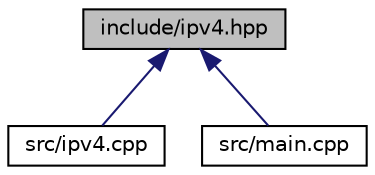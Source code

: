digraph "include/ipv4.hpp"
{
 // LATEX_PDF_SIZE
  edge [fontname="Helvetica",fontsize="10",labelfontname="Helvetica",labelfontsize="10"];
  node [fontname="Helvetica",fontsize="10",shape=record];
  Node1 [label="include/ipv4.hpp",height=0.2,width=0.4,color="black", fillcolor="grey75", style="filled", fontcolor="black",tooltip="Internet Protocol version 4 (IPv4) class headers acording rfc792 (https://datatracker...."];
  Node1 -> Node2 [dir="back",color="midnightblue",fontsize="10",style="solid"];
  Node2 [label="src/ipv4.cpp",height=0.2,width=0.4,color="black", fillcolor="white", style="filled",URL="$ipv4_8cpp.html",tooltip="Internet Protocol version 4 (IPv4) class methods."];
  Node1 -> Node3 [dir="back",color="midnightblue",fontsize="10",style="solid"];
  Node3 [label="src/main.cpp",height=0.2,width=0.4,color="black", fillcolor="white", style="filled",URL="$main_8cpp.html",tooltip="Service main file."];
}
